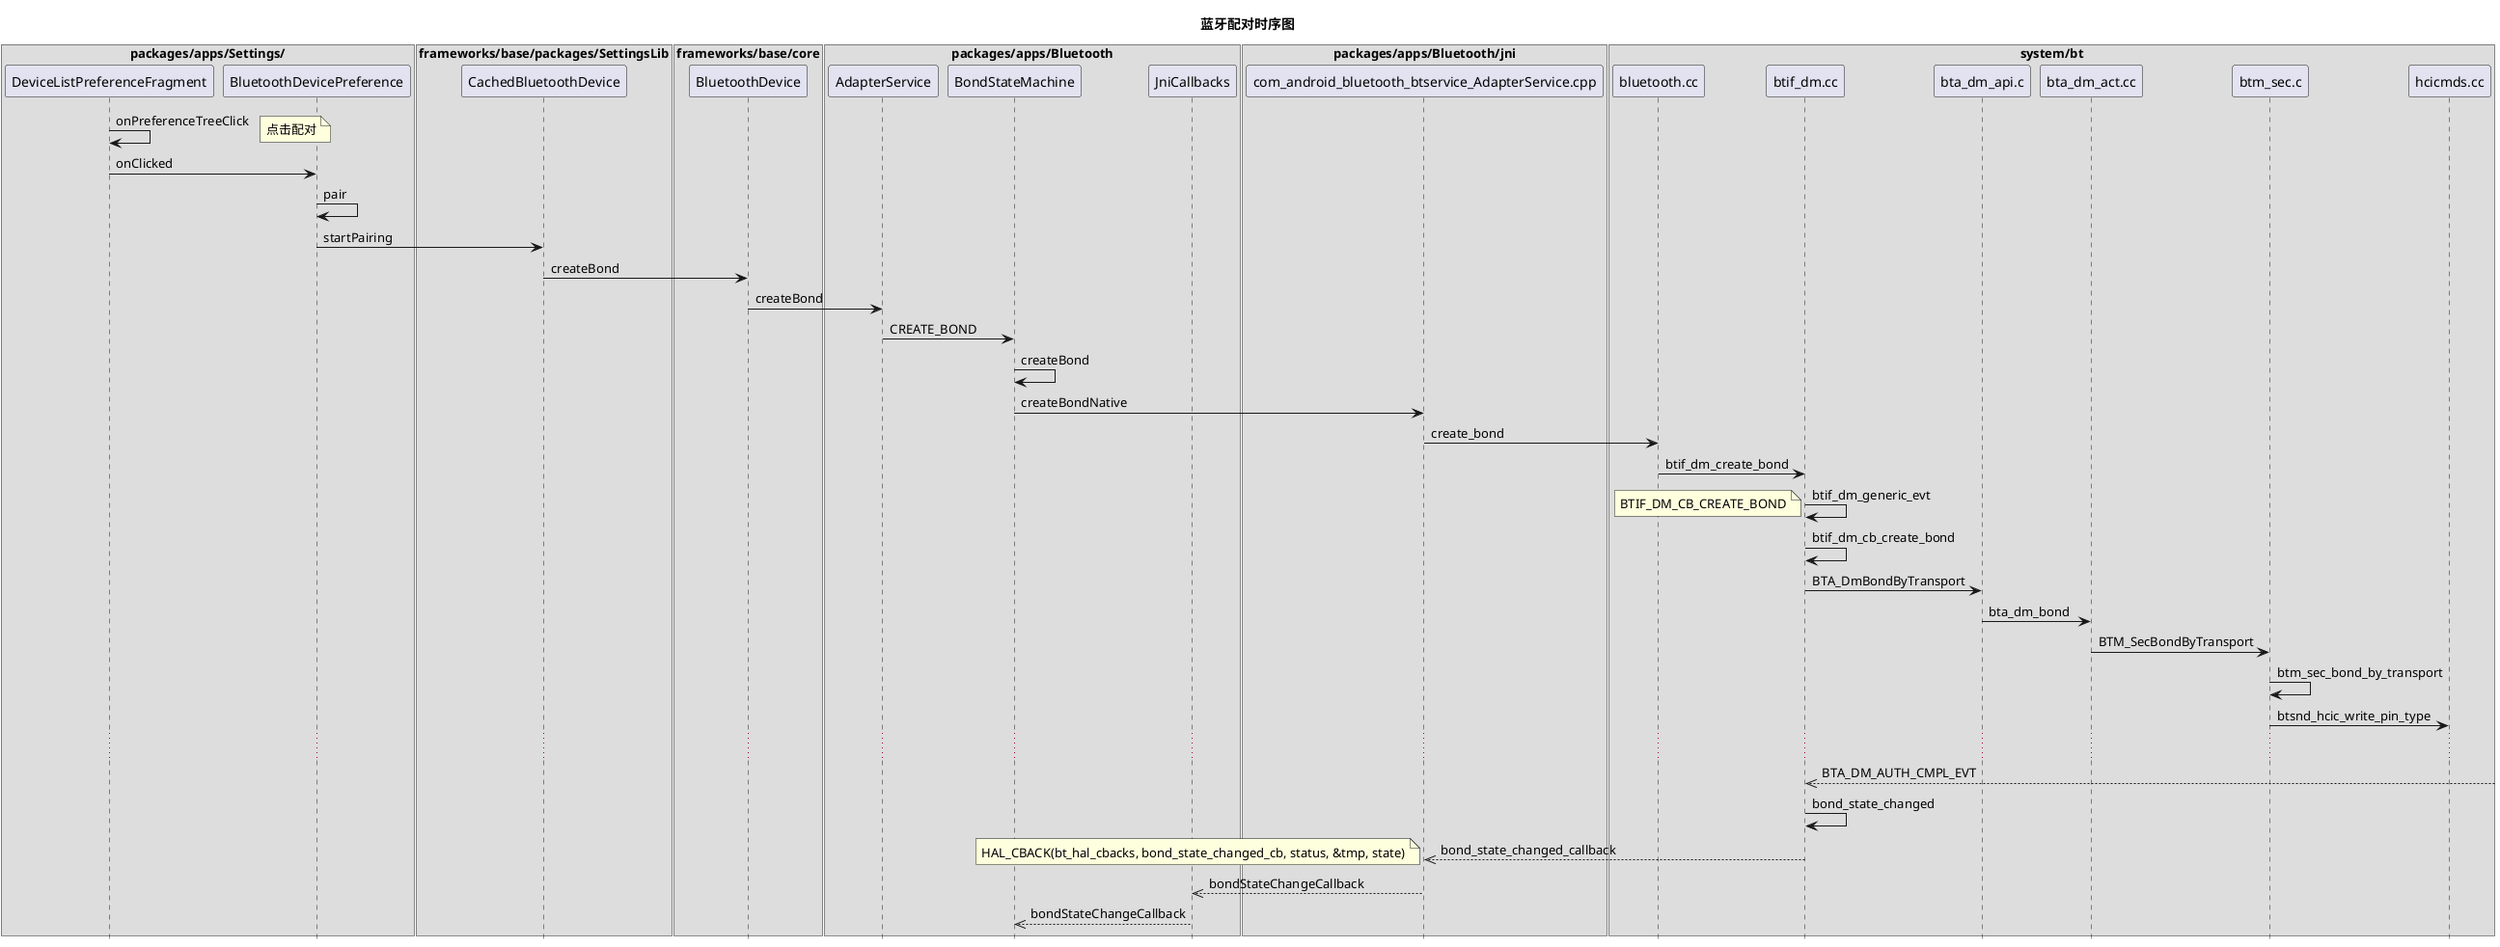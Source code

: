 @startuml
title 蓝牙配对时序图
hide footbox



box "packages/apps/Settings/"
participant DeviceListPreferenceFragment
participant BluetoothDevicePreference
end box
DeviceListPreferenceFragment->DeviceListPreferenceFragment:onPreferenceTreeClick
note right: 点击配对
DeviceListPreferenceFragment->BluetoothDevicePreference:onClicked
BluetoothDevicePreference->BluetoothDevicePreference:pair

box "frameworks/base/packages/SettingsLib"
participant CachedBluetoothDevice
end box
BluetoothDevicePreference->CachedBluetoothDevice:startPairing

box "frameworks/base/core"
participant BluetoothDevice
end box
CachedBluetoothDevice->BluetoothDevice:createBond
BluetoothDevice->AdapterService:createBond

box "packages/apps/Bluetooth"
participant AdapterService
participant BondStateMachine
participant JniCallbacks
end box
AdapterService->BondStateMachine:CREATE_BOND
BondStateMachine->BondStateMachine:createBond
BondStateMachine->com_android_bluetooth_btservice_AdapterService.cpp:createBondNative

box "packages/apps/Bluetooth/jni"
participant com_android_bluetooth_btservice_AdapterService.cpp
end box
com_android_bluetooth_btservice_AdapterService.cpp->bluetooth.cc:create_bond

box "system/bt"
participant bluetooth.cc
participant btif_dm.cc
participant bta_dm_api.c
participant bta_dm_act.cc
participant btm_sec.c
participant hcicmds.cc
end box
bluetooth.cc->btif_dm.cc:btif_dm_create_bond
btif_dm.cc->btif_dm.cc:btif_dm_generic_evt
note left:BTIF_DM_CB_CREATE_BOND
btif_dm.cc->btif_dm.cc:btif_dm_cb_create_bond
btif_dm.cc->bta_dm_api.c:BTA_DmBondByTransport
bta_dm_api.c->bta_dm_act.cc:bta_dm_bond
bta_dm_act.cc->btm_sec.c:BTM_SecBondByTransport
btm_sec.c->btm_sec.c:btm_sec_bond_by_transport
btm_sec.c->hcicmds.cc:btsnd_hcic_write_pin_type


...
btif_dm.cc<<--]:BTA_DM_AUTH_CMPL_EVT
btif_dm.cc->btif_dm.cc:bond_state_changed
btif_dm.cc-->>com_android_bluetooth_btservice_AdapterService.cpp:bond_state_changed_callback
note left: HAL_CBACK(bt_hal_cbacks, bond_state_changed_cb, status, &tmp, state)
com_android_bluetooth_btservice_AdapterService.cpp-->>JniCallbacks:bondStateChangeCallback
JniCallbacks-->>BondStateMachine:bondStateChangeCallback

@enduml